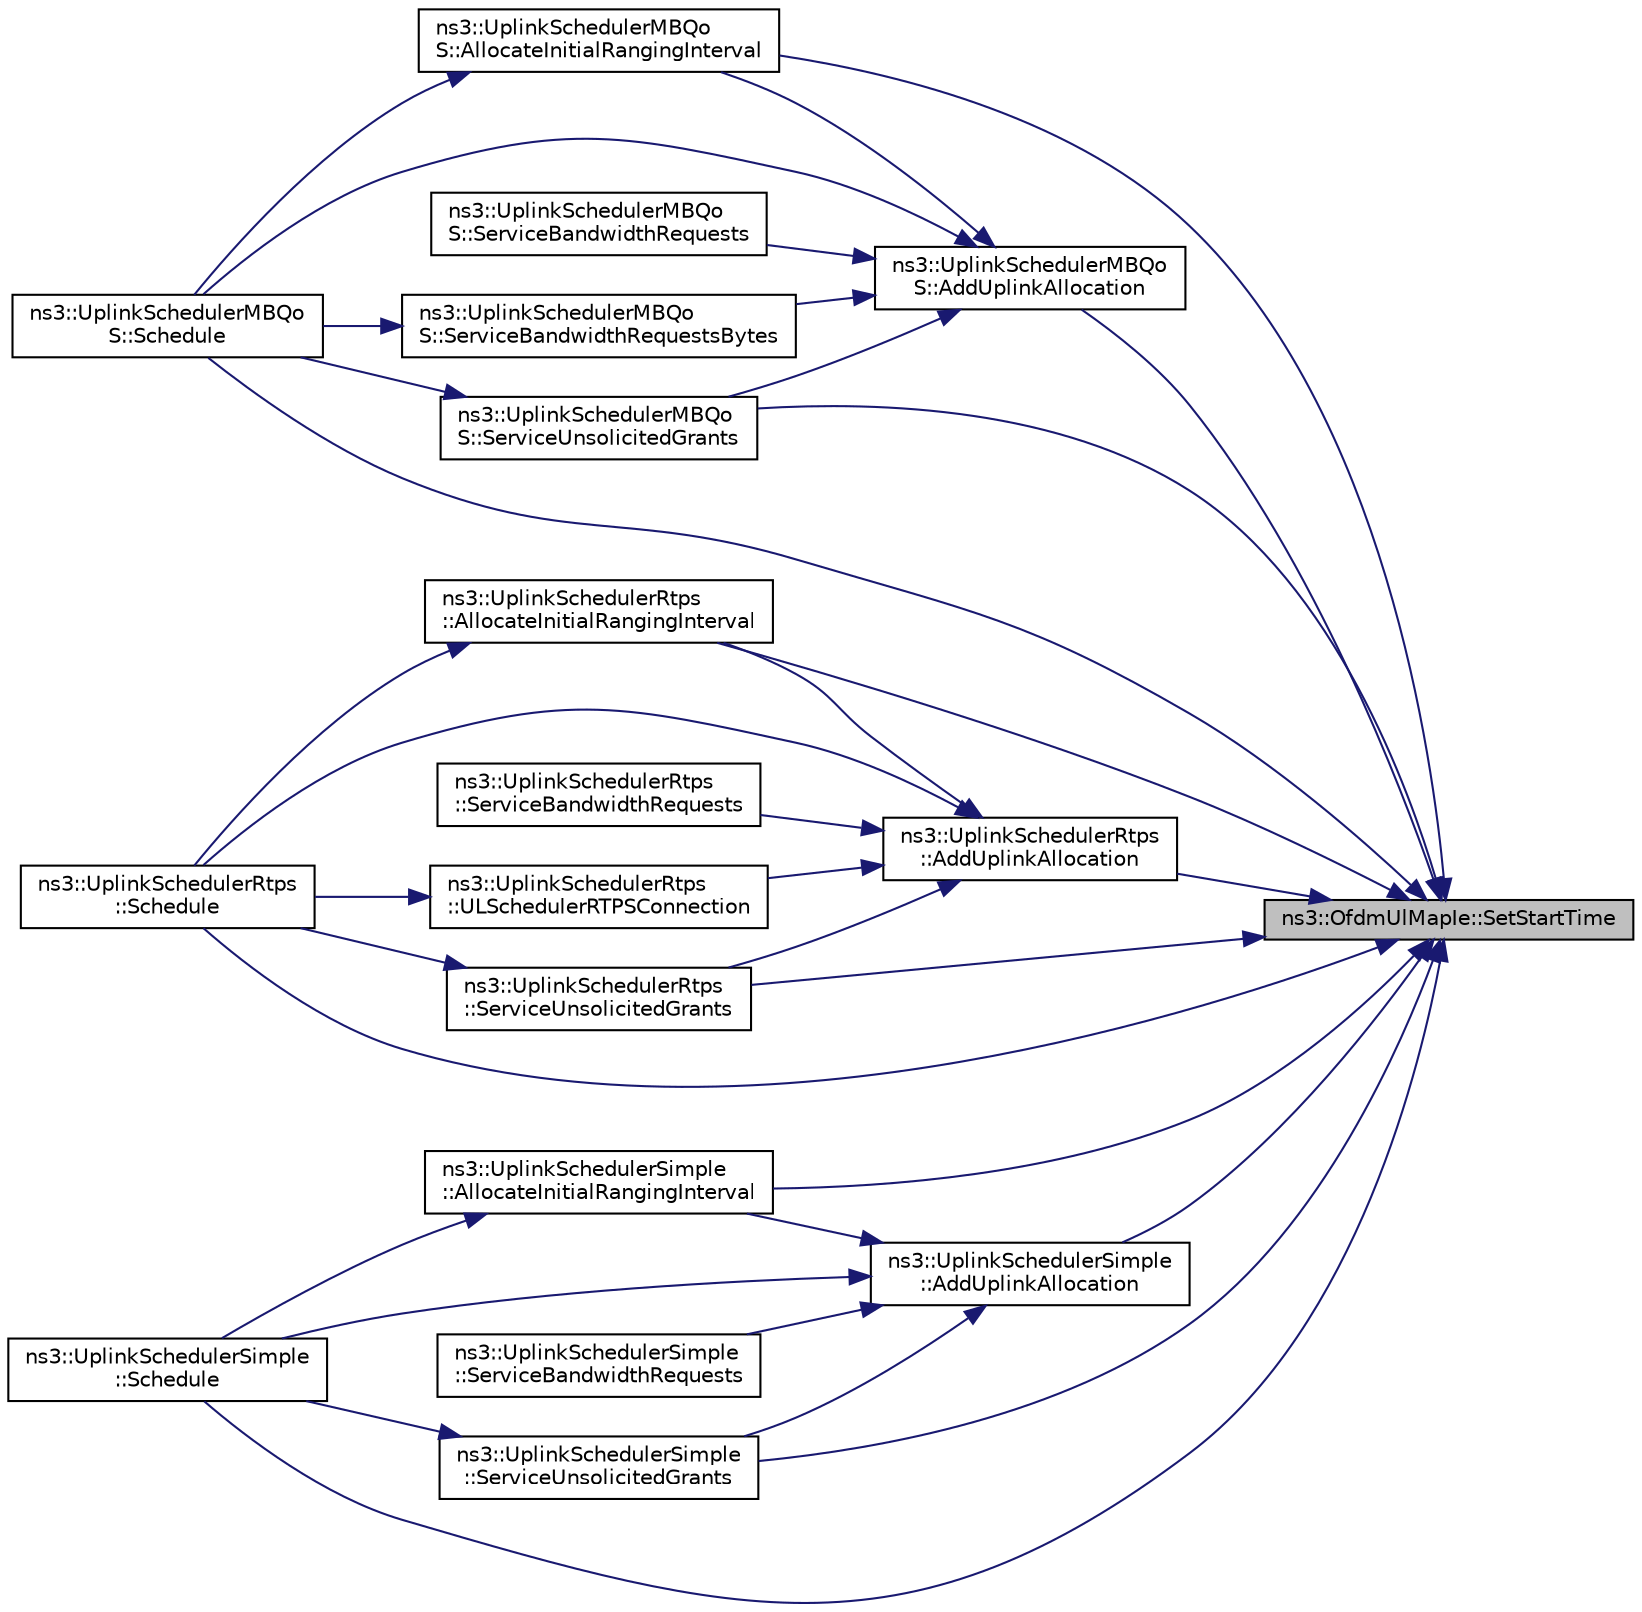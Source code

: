 digraph "ns3::OfdmUlMapIe::SetStartTime"
{
 // LATEX_PDF_SIZE
  edge [fontname="Helvetica",fontsize="10",labelfontname="Helvetica",labelfontsize="10"];
  node [fontname="Helvetica",fontsize="10",shape=record];
  rankdir="RL";
  Node1 [label="ns3::OfdmUlMapIe::SetStartTime",height=0.2,width=0.4,color="black", fillcolor="grey75", style="filled", fontcolor="black",tooltip="Set start time."];
  Node1 -> Node2 [dir="back",color="midnightblue",fontsize="10",style="solid",fontname="Helvetica"];
  Node2 [label="ns3::UplinkSchedulerMBQo\lS::AddUplinkAllocation",height=0.2,width=0.4,color="black", fillcolor="white", style="filled",URL="$classns3_1_1_uplink_scheduler_m_b_qo_s.html#a23b74ad65ec3d22b55d25648addd7486",tooltip="Add uplink allocation."];
  Node2 -> Node3 [dir="back",color="midnightblue",fontsize="10",style="solid",fontname="Helvetica"];
  Node3 [label="ns3::UplinkSchedulerMBQo\lS::AllocateInitialRangingInterval",height=0.2,width=0.4,color="black", fillcolor="white", style="filled",URL="$classns3_1_1_uplink_scheduler_m_b_qo_s.html#a6a9a487024bc6253cb5cada269994d24",tooltip="Allocate initial ranging interval."];
  Node3 -> Node4 [dir="back",color="midnightblue",fontsize="10",style="solid",fontname="Helvetica"];
  Node4 [label="ns3::UplinkSchedulerMBQo\lS::Schedule",height=0.2,width=0.4,color="black", fillcolor="white", style="filled",URL="$classns3_1_1_uplink_scheduler_m_b_qo_s.html#abd019c4994078b9b6e6c012af5e34ac5",tooltip="Schedule function."];
  Node2 -> Node4 [dir="back",color="midnightblue",fontsize="10",style="solid",fontname="Helvetica"];
  Node2 -> Node5 [dir="back",color="midnightblue",fontsize="10",style="solid",fontname="Helvetica"];
  Node5 [label="ns3::UplinkSchedulerMBQo\lS::ServiceBandwidthRequests",height=0.2,width=0.4,color="black", fillcolor="white", style="filled",URL="$classns3_1_1_uplink_scheduler_m_b_qo_s.html#a366a69170776175fcf651cb29e46fdf4",tooltip="Service bandwidth requests."];
  Node2 -> Node6 [dir="back",color="midnightblue",fontsize="10",style="solid",fontname="Helvetica"];
  Node6 [label="ns3::UplinkSchedulerMBQo\lS::ServiceBandwidthRequestsBytes",height=0.2,width=0.4,color="black", fillcolor="white", style="filled",URL="$classns3_1_1_uplink_scheduler_m_b_qo_s.html#a9880f5e1bce7b93ddff11623f29d4865",tooltip="Service bandwidth requests bytes."];
  Node6 -> Node4 [dir="back",color="midnightblue",fontsize="10",style="solid",fontname="Helvetica"];
  Node2 -> Node7 [dir="back",color="midnightblue",fontsize="10",style="solid",fontname="Helvetica"];
  Node7 [label="ns3::UplinkSchedulerMBQo\lS::ServiceUnsolicitedGrants",height=0.2,width=0.4,color="black", fillcolor="white", style="filled",URL="$classns3_1_1_uplink_scheduler_m_b_qo_s.html#a3cbff7d3b7d31739806421f0eb2b1cc6",tooltip="Service unsolicited grants."];
  Node7 -> Node4 [dir="back",color="midnightblue",fontsize="10",style="solid",fontname="Helvetica"];
  Node1 -> Node8 [dir="back",color="midnightblue",fontsize="10",style="solid",fontname="Helvetica"];
  Node8 [label="ns3::UplinkSchedulerRtps\l::AddUplinkAllocation",height=0.2,width=0.4,color="black", fillcolor="white", style="filled",URL="$classns3_1_1_uplink_scheduler_rtps.html#aea8d8f5701bf3b5f992d1b43471340d2",tooltip="Add Uplink Allocation function."];
  Node8 -> Node9 [dir="back",color="midnightblue",fontsize="10",style="solid",fontname="Helvetica"];
  Node9 [label="ns3::UplinkSchedulerRtps\l::AllocateInitialRangingInterval",height=0.2,width=0.4,color="black", fillcolor="white", style="filled",URL="$classns3_1_1_uplink_scheduler_rtps.html#adc340ccabe8e7dcaec455bdfd111d632",tooltip="Allocate Initial Ranging Interval function."];
  Node9 -> Node10 [dir="back",color="midnightblue",fontsize="10",style="solid",fontname="Helvetica"];
  Node10 [label="ns3::UplinkSchedulerRtps\l::Schedule",height=0.2,width=0.4,color="black", fillcolor="white", style="filled",URL="$classns3_1_1_uplink_scheduler_rtps.html#a3863d85ca853d4b8b1033a38d0ff9dcd",tooltip="Schedule function."];
  Node8 -> Node10 [dir="back",color="midnightblue",fontsize="10",style="solid",fontname="Helvetica"];
  Node8 -> Node11 [dir="back",color="midnightblue",fontsize="10",style="solid",fontname="Helvetica"];
  Node11 [label="ns3::UplinkSchedulerRtps\l::ServiceBandwidthRequests",height=0.2,width=0.4,color="black", fillcolor="white", style="filled",URL="$classns3_1_1_uplink_scheduler_rtps.html#a0aa40f551a0bf51ca2197ff85190f572",tooltip="Service bandwidth requests function."];
  Node8 -> Node12 [dir="back",color="midnightblue",fontsize="10",style="solid",fontname="Helvetica"];
  Node12 [label="ns3::UplinkSchedulerRtps\l::ServiceUnsolicitedGrants",height=0.2,width=0.4,color="black", fillcolor="white", style="filled",URL="$classns3_1_1_uplink_scheduler_rtps.html#ab101ce69266831aad941b4c553d82026",tooltip="Service Unsolicited Grants function."];
  Node12 -> Node10 [dir="back",color="midnightblue",fontsize="10",style="solid",fontname="Helvetica"];
  Node8 -> Node13 [dir="back",color="midnightblue",fontsize="10",style="solid",fontname="Helvetica"];
  Node13 [label="ns3::UplinkSchedulerRtps\l::ULSchedulerRTPSConnection",height=0.2,width=0.4,color="black", fillcolor="white", style="filled",URL="$classns3_1_1_uplink_scheduler_rtps.html#aee60dd2773cd1404f6efe04373b567ea",tooltip="Uplink Scheduler for rtPS connections."];
  Node13 -> Node10 [dir="back",color="midnightblue",fontsize="10",style="solid",fontname="Helvetica"];
  Node1 -> Node14 [dir="back",color="midnightblue",fontsize="10",style="solid",fontname="Helvetica"];
  Node14 [label="ns3::UplinkSchedulerSimple\l::AddUplinkAllocation",height=0.2,width=0.4,color="black", fillcolor="white", style="filled",URL="$classns3_1_1_uplink_scheduler_simple.html#a078c18f311ce90cbceab11a54cd4606e",tooltip="Add uplink allocation."];
  Node14 -> Node15 [dir="back",color="midnightblue",fontsize="10",style="solid",fontname="Helvetica"];
  Node15 [label="ns3::UplinkSchedulerSimple\l::AllocateInitialRangingInterval",height=0.2,width=0.4,color="black", fillcolor="white", style="filled",URL="$classns3_1_1_uplink_scheduler_simple.html#a113550ccdc47d1ee91efe0b3cc801824",tooltip="Allocate Initial Ranging Interval function."];
  Node15 -> Node16 [dir="back",color="midnightblue",fontsize="10",style="solid",fontname="Helvetica"];
  Node16 [label="ns3::UplinkSchedulerSimple\l::Schedule",height=0.2,width=0.4,color="black", fillcolor="white", style="filled",URL="$classns3_1_1_uplink_scheduler_simple.html#a227a6c6e858bcff7dc626064d12df9df",tooltip="Schedule function."];
  Node14 -> Node16 [dir="back",color="midnightblue",fontsize="10",style="solid",fontname="Helvetica"];
  Node14 -> Node17 [dir="back",color="midnightblue",fontsize="10",style="solid",fontname="Helvetica"];
  Node17 [label="ns3::UplinkSchedulerSimple\l::ServiceBandwidthRequests",height=0.2,width=0.4,color="black", fillcolor="white", style="filled",URL="$classns3_1_1_uplink_scheduler_simple.html#a0e90e6596f780980d49cf6968cebb5c2",tooltip="Service bandwidth requests function."];
  Node14 -> Node18 [dir="back",color="midnightblue",fontsize="10",style="solid",fontname="Helvetica"];
  Node18 [label="ns3::UplinkSchedulerSimple\l::ServiceUnsolicitedGrants",height=0.2,width=0.4,color="black", fillcolor="white", style="filled",URL="$classns3_1_1_uplink_scheduler_simple.html#ab30024e72d773b5d0838b7d2222c8a1d",tooltip="Service Unsolicited Grants function."];
  Node18 -> Node16 [dir="back",color="midnightblue",fontsize="10",style="solid",fontname="Helvetica"];
  Node1 -> Node3 [dir="back",color="midnightblue",fontsize="10",style="solid",fontname="Helvetica"];
  Node1 -> Node9 [dir="back",color="midnightblue",fontsize="10",style="solid",fontname="Helvetica"];
  Node1 -> Node15 [dir="back",color="midnightblue",fontsize="10",style="solid",fontname="Helvetica"];
  Node1 -> Node4 [dir="back",color="midnightblue",fontsize="10",style="solid",fontname="Helvetica"];
  Node1 -> Node10 [dir="back",color="midnightblue",fontsize="10",style="solid",fontname="Helvetica"];
  Node1 -> Node16 [dir="back",color="midnightblue",fontsize="10",style="solid",fontname="Helvetica"];
  Node1 -> Node7 [dir="back",color="midnightblue",fontsize="10",style="solid",fontname="Helvetica"];
  Node1 -> Node12 [dir="back",color="midnightblue",fontsize="10",style="solid",fontname="Helvetica"];
  Node1 -> Node18 [dir="back",color="midnightblue",fontsize="10",style="solid",fontname="Helvetica"];
}
